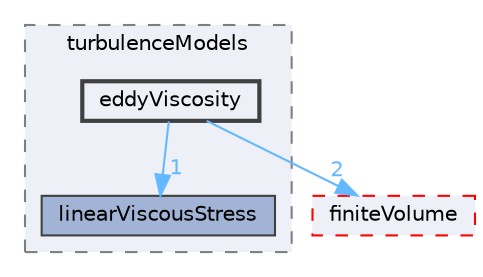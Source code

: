 digraph "src/TurbulenceModels/turbulenceModels/eddyViscosity"
{
 // LATEX_PDF_SIZE
  bgcolor="transparent";
  edge [fontname=Helvetica,fontsize=10,labelfontname=Helvetica,labelfontsize=10];
  node [fontname=Helvetica,fontsize=10,shape=box,height=0.2,width=0.4];
  compound=true
  subgraph clusterdir_a3dc37bcacf99bb6122ed819dac99f09 {
    graph [ bgcolor="#edf0f7", pencolor="grey50", label="turbulenceModels", fontname=Helvetica,fontsize=10 style="filled,dashed", URL="dir_a3dc37bcacf99bb6122ed819dac99f09.html",tooltip=""]
  dir_99ef1563f00ecf6cdfecfeb625e8133a [label="linearViscousStress", fillcolor="#a2b4d6", color="grey25", style="filled", URL="dir_99ef1563f00ecf6cdfecfeb625e8133a.html",tooltip=""];
  dir_2ce9cd11231736fb615d4764f347b0fd [label="eddyViscosity", fillcolor="#edf0f7", color="grey25", style="filled,bold", URL="dir_2ce9cd11231736fb615d4764f347b0fd.html",tooltip=""];
  }
  dir_9bd15774b555cf7259a6fa18f99fe99b [label="finiteVolume", fillcolor="#edf0f7", color="red", style="filled,dashed", URL="dir_9bd15774b555cf7259a6fa18f99fe99b.html",tooltip=""];
  dir_2ce9cd11231736fb615d4764f347b0fd->dir_99ef1563f00ecf6cdfecfeb625e8133a [headlabel="1", labeldistance=1.5 headhref="dir_001103_002213.html" href="dir_001103_002213.html" color="steelblue1" fontcolor="steelblue1"];
  dir_2ce9cd11231736fb615d4764f347b0fd->dir_9bd15774b555cf7259a6fa18f99fe99b [headlabel="2", labeldistance=1.5 headhref="dir_001103_001387.html" href="dir_001103_001387.html" color="steelblue1" fontcolor="steelblue1"];
}
